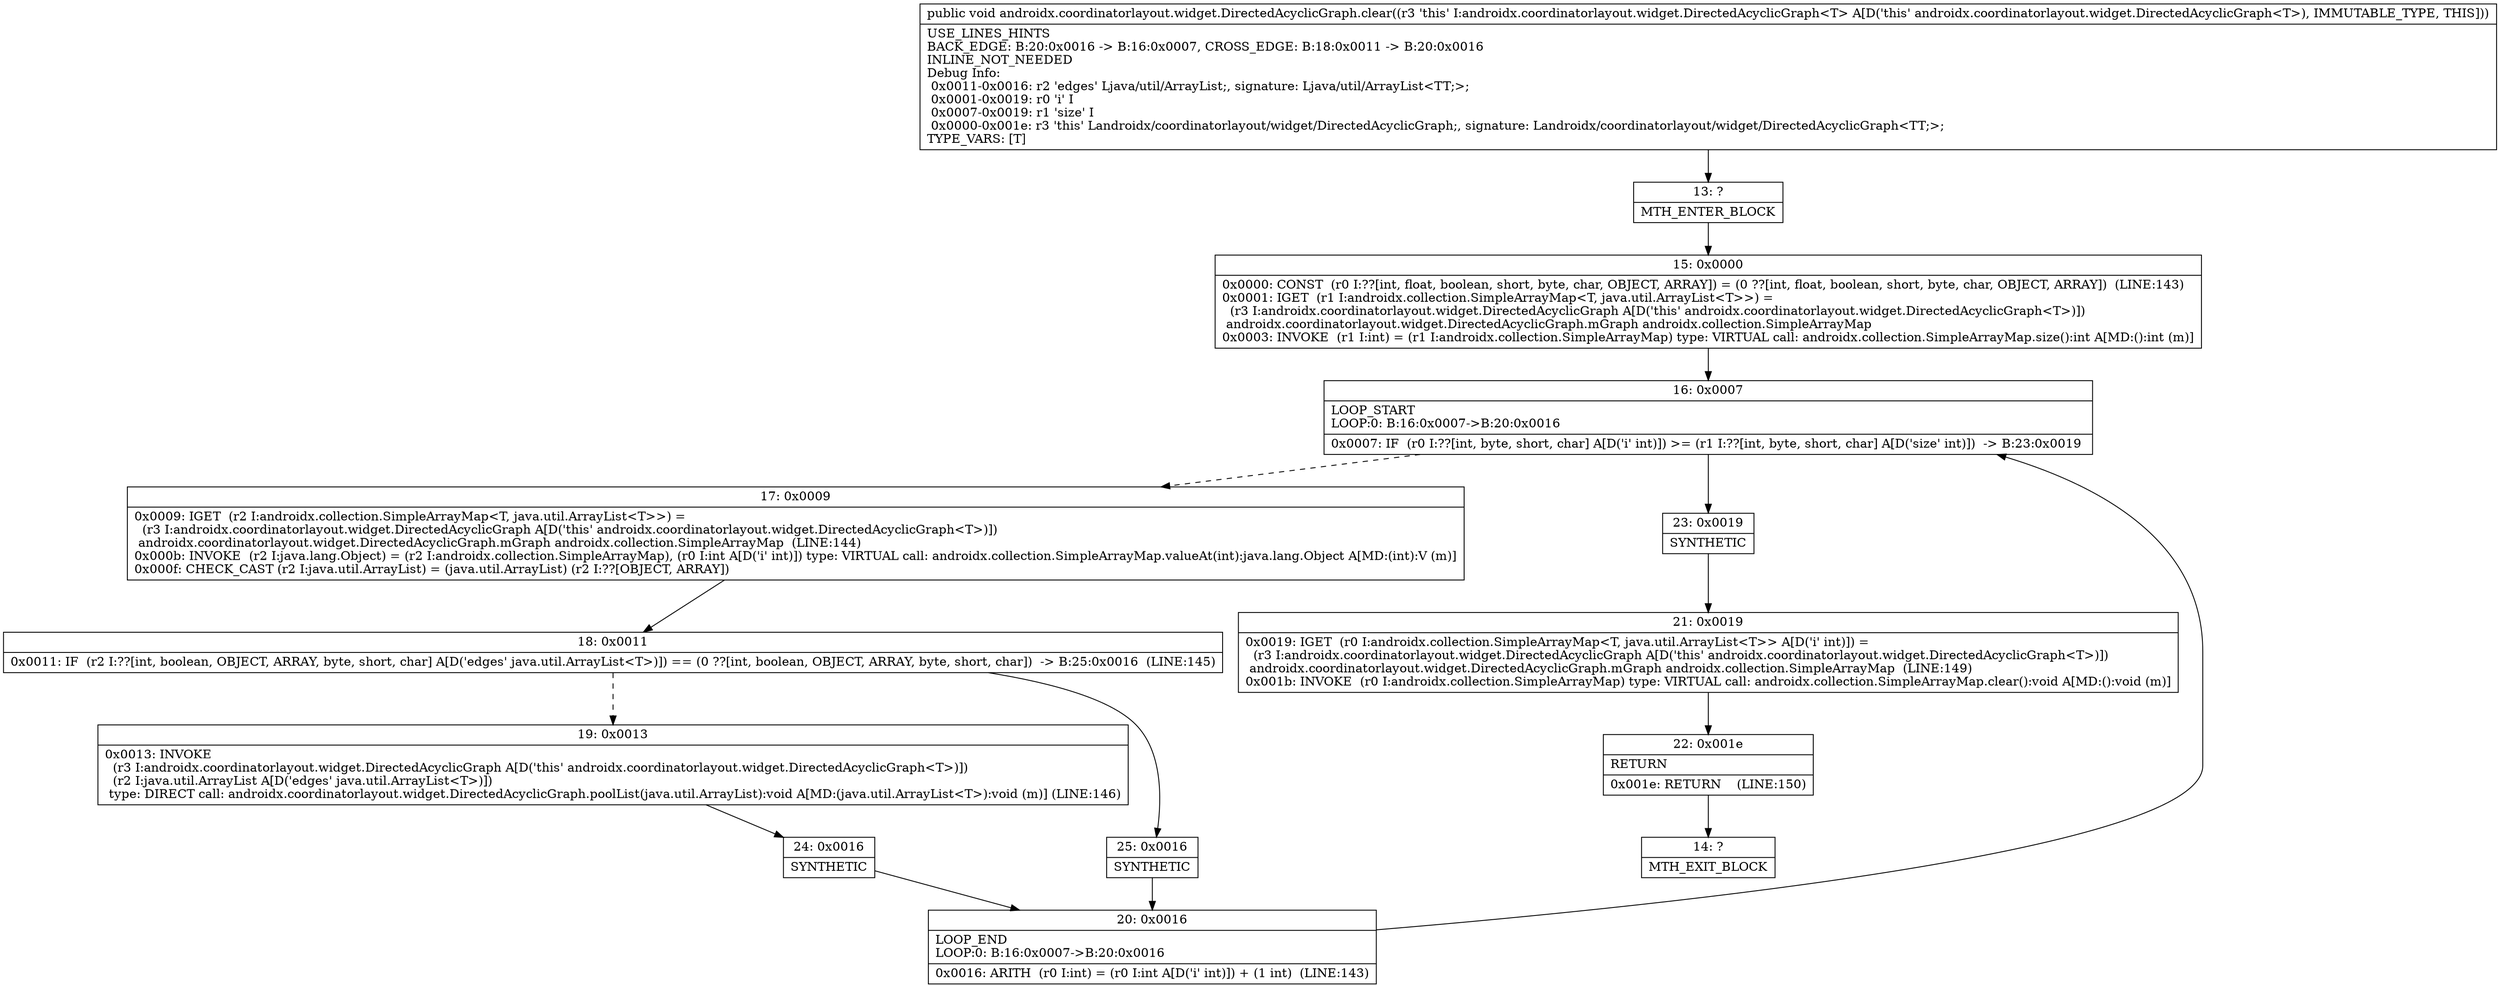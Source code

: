 digraph "CFG forandroidx.coordinatorlayout.widget.DirectedAcyclicGraph.clear()V" {
Node_13 [shape=record,label="{13\:\ ?|MTH_ENTER_BLOCK\l}"];
Node_15 [shape=record,label="{15\:\ 0x0000|0x0000: CONST  (r0 I:??[int, float, boolean, short, byte, char, OBJECT, ARRAY]) = (0 ??[int, float, boolean, short, byte, char, OBJECT, ARRAY])  (LINE:143)\l0x0001: IGET  (r1 I:androidx.collection.SimpleArrayMap\<T, java.util.ArrayList\<T\>\>) = \l  (r3 I:androidx.coordinatorlayout.widget.DirectedAcyclicGraph A[D('this' androidx.coordinatorlayout.widget.DirectedAcyclicGraph\<T\>)])\l androidx.coordinatorlayout.widget.DirectedAcyclicGraph.mGraph androidx.collection.SimpleArrayMap \l0x0003: INVOKE  (r1 I:int) = (r1 I:androidx.collection.SimpleArrayMap) type: VIRTUAL call: androidx.collection.SimpleArrayMap.size():int A[MD:():int (m)]\l}"];
Node_16 [shape=record,label="{16\:\ 0x0007|LOOP_START\lLOOP:0: B:16:0x0007\-\>B:20:0x0016\l|0x0007: IF  (r0 I:??[int, byte, short, char] A[D('i' int)]) \>= (r1 I:??[int, byte, short, char] A[D('size' int)])  \-\> B:23:0x0019 \l}"];
Node_17 [shape=record,label="{17\:\ 0x0009|0x0009: IGET  (r2 I:androidx.collection.SimpleArrayMap\<T, java.util.ArrayList\<T\>\>) = \l  (r3 I:androidx.coordinatorlayout.widget.DirectedAcyclicGraph A[D('this' androidx.coordinatorlayout.widget.DirectedAcyclicGraph\<T\>)])\l androidx.coordinatorlayout.widget.DirectedAcyclicGraph.mGraph androidx.collection.SimpleArrayMap  (LINE:144)\l0x000b: INVOKE  (r2 I:java.lang.Object) = (r2 I:androidx.collection.SimpleArrayMap), (r0 I:int A[D('i' int)]) type: VIRTUAL call: androidx.collection.SimpleArrayMap.valueAt(int):java.lang.Object A[MD:(int):V (m)]\l0x000f: CHECK_CAST (r2 I:java.util.ArrayList) = (java.util.ArrayList) (r2 I:??[OBJECT, ARRAY]) \l}"];
Node_18 [shape=record,label="{18\:\ 0x0011|0x0011: IF  (r2 I:??[int, boolean, OBJECT, ARRAY, byte, short, char] A[D('edges' java.util.ArrayList\<T\>)]) == (0 ??[int, boolean, OBJECT, ARRAY, byte, short, char])  \-\> B:25:0x0016  (LINE:145)\l}"];
Node_19 [shape=record,label="{19\:\ 0x0013|0x0013: INVOKE  \l  (r3 I:androidx.coordinatorlayout.widget.DirectedAcyclicGraph A[D('this' androidx.coordinatorlayout.widget.DirectedAcyclicGraph\<T\>)])\l  (r2 I:java.util.ArrayList A[D('edges' java.util.ArrayList\<T\>)])\l type: DIRECT call: androidx.coordinatorlayout.widget.DirectedAcyclicGraph.poolList(java.util.ArrayList):void A[MD:(java.util.ArrayList\<T\>):void (m)] (LINE:146)\l}"];
Node_24 [shape=record,label="{24\:\ 0x0016|SYNTHETIC\l}"];
Node_20 [shape=record,label="{20\:\ 0x0016|LOOP_END\lLOOP:0: B:16:0x0007\-\>B:20:0x0016\l|0x0016: ARITH  (r0 I:int) = (r0 I:int A[D('i' int)]) + (1 int)  (LINE:143)\l}"];
Node_25 [shape=record,label="{25\:\ 0x0016|SYNTHETIC\l}"];
Node_23 [shape=record,label="{23\:\ 0x0019|SYNTHETIC\l}"];
Node_21 [shape=record,label="{21\:\ 0x0019|0x0019: IGET  (r0 I:androidx.collection.SimpleArrayMap\<T, java.util.ArrayList\<T\>\> A[D('i' int)]) = \l  (r3 I:androidx.coordinatorlayout.widget.DirectedAcyclicGraph A[D('this' androidx.coordinatorlayout.widget.DirectedAcyclicGraph\<T\>)])\l androidx.coordinatorlayout.widget.DirectedAcyclicGraph.mGraph androidx.collection.SimpleArrayMap  (LINE:149)\l0x001b: INVOKE  (r0 I:androidx.collection.SimpleArrayMap) type: VIRTUAL call: androidx.collection.SimpleArrayMap.clear():void A[MD:():void (m)]\l}"];
Node_22 [shape=record,label="{22\:\ 0x001e|RETURN\l|0x001e: RETURN    (LINE:150)\l}"];
Node_14 [shape=record,label="{14\:\ ?|MTH_EXIT_BLOCK\l}"];
MethodNode[shape=record,label="{public void androidx.coordinatorlayout.widget.DirectedAcyclicGraph.clear((r3 'this' I:androidx.coordinatorlayout.widget.DirectedAcyclicGraph\<T\> A[D('this' androidx.coordinatorlayout.widget.DirectedAcyclicGraph\<T\>), IMMUTABLE_TYPE, THIS]))  | USE_LINES_HINTS\lBACK_EDGE: B:20:0x0016 \-\> B:16:0x0007, CROSS_EDGE: B:18:0x0011 \-\> B:20:0x0016\lINLINE_NOT_NEEDED\lDebug Info:\l  0x0011\-0x0016: r2 'edges' Ljava\/util\/ArrayList;, signature: Ljava\/util\/ArrayList\<TT;\>;\l  0x0001\-0x0019: r0 'i' I\l  0x0007\-0x0019: r1 'size' I\l  0x0000\-0x001e: r3 'this' Landroidx\/coordinatorlayout\/widget\/DirectedAcyclicGraph;, signature: Landroidx\/coordinatorlayout\/widget\/DirectedAcyclicGraph\<TT;\>;\lTYPE_VARS: [T]\l}"];
MethodNode -> Node_13;Node_13 -> Node_15;
Node_15 -> Node_16;
Node_16 -> Node_17[style=dashed];
Node_16 -> Node_23;
Node_17 -> Node_18;
Node_18 -> Node_19[style=dashed];
Node_18 -> Node_25;
Node_19 -> Node_24;
Node_24 -> Node_20;
Node_20 -> Node_16;
Node_25 -> Node_20;
Node_23 -> Node_21;
Node_21 -> Node_22;
Node_22 -> Node_14;
}


